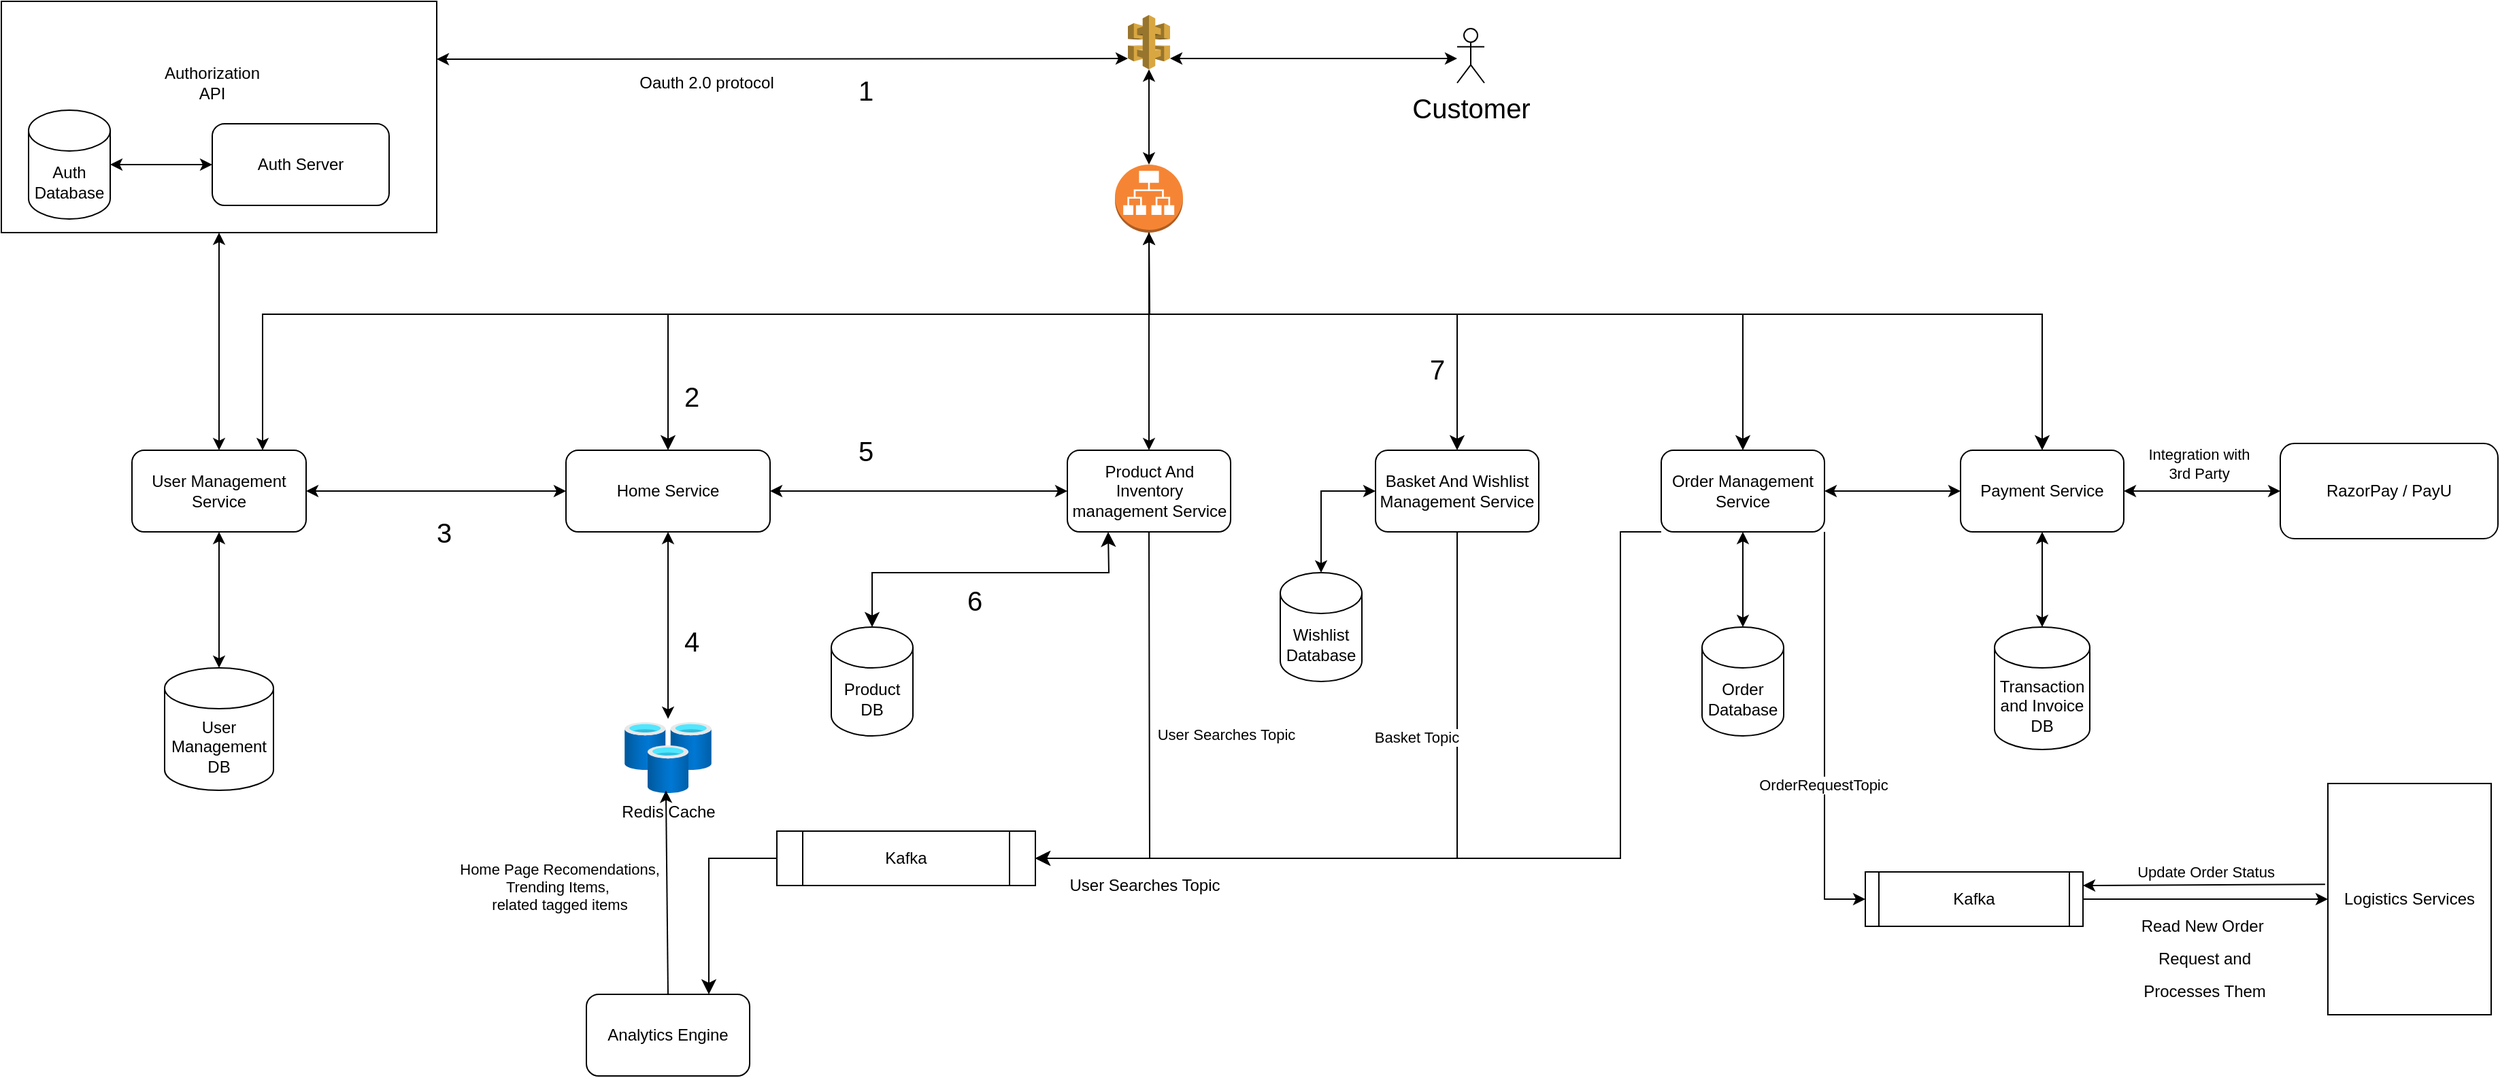<mxfile version="20.8.18" type="github">
  <diagram id="kgpKYQtTHZ0yAKxKKP6v" name="Page-1">
    <mxGraphModel dx="2440" dy="860" grid="1" gridSize="10" guides="1" tooltips="1" connect="1" arrows="1" fold="1" page="1" pageScale="1" pageWidth="850" pageHeight="1100" math="0" shadow="0">
      <root>
        <mxCell id="0" />
        <mxCell id="1" parent="0" />
        <mxCell id="Ht2DcV2oqB-h3OpvBvaP-56" value="" style="rounded=0;whiteSpace=wrap;html=1;points=[[0,0,0,0,0],[0,0.25,0,0,0],[0,0.5,0,0,0],[0,0.75,0,0,0],[0,1,0,0,0],[0.25,0,0,0,0],[0.25,1,0,0,0],[0.5,0,0,0,0],[0.5,1,0,0,0],[0.75,0,0,0,0],[0.75,1,0,0,0],[1,0,0,0,0],[1,0.25,0,0,0],[1,0.5,0,0,0],[1,0.75,0,0,0],[1,1,0,0,0]];" parent="1" vertex="1">
          <mxGeometry x="-400" y="160" width="320" height="170" as="geometry" />
        </mxCell>
        <mxCell id="Ht2DcV2oqB-h3OpvBvaP-3" value="" style="outlineConnect=0;dashed=0;verticalLabelPosition=bottom;verticalAlign=top;align=center;html=1;shape=mxgraph.aws3.api_gateway;fillColor=#D9A741;gradientColor=none;" parent="1" vertex="1">
          <mxGeometry x="428" y="170" width="31" height="40" as="geometry" />
        </mxCell>
        <mxCell id="Ht2DcV2oqB-h3OpvBvaP-4" value="" style="outlineConnect=0;dashed=0;verticalLabelPosition=bottom;verticalAlign=top;align=center;html=1;shape=mxgraph.aws3.application_load_balancer;fillColor=#F58534;gradientColor=none;" parent="1" vertex="1">
          <mxGeometry x="418.5" y="280" width="50" height="50" as="geometry" />
        </mxCell>
        <mxCell id="Ht2DcV2oqB-h3OpvBvaP-6" value="" style="endArrow=classic;startArrow=classic;html=1;rounded=0;entryX=0.5;entryY=1;entryDx=0;entryDy=0;entryPerimeter=0;exitX=0.5;exitY=0;exitDx=0;exitDy=0;exitPerimeter=0;" parent="1" source="Ht2DcV2oqB-h3OpvBvaP-4" target="Ht2DcV2oqB-h3OpvBvaP-3" edge="1">
          <mxGeometry width="50" height="50" relative="1" as="geometry">
            <mxPoint x="400" y="330" as="sourcePoint" />
            <mxPoint x="450" y="280" as="targetPoint" />
          </mxGeometry>
        </mxCell>
        <mxCell id="Ht2DcV2oqB-h3OpvBvaP-8" value="" style="endArrow=classic;startArrow=classic;html=1;rounded=0;entryX=0;entryY=0.8;entryDx=0;entryDy=0;entryPerimeter=0;exitX=1;exitY=0.25;exitDx=0;exitDy=0;exitPerimeter=0;" parent="1" source="Ht2DcV2oqB-h3OpvBvaP-56" target="Ht2DcV2oqB-h3OpvBvaP-3" edge="1">
          <mxGeometry width="50" height="50" relative="1" as="geometry">
            <mxPoint x="-190" y="325" as="sourcePoint" />
            <mxPoint x="450" y="280" as="targetPoint" />
          </mxGeometry>
        </mxCell>
        <mxCell id="Ht2DcV2oqB-h3OpvBvaP-9" value="Oauth 2.0 protocol" style="text;html=1;align=center;verticalAlign=middle;resizable=0;points=[];autosize=1;strokeColor=none;fillColor=none;" parent="1" vertex="1">
          <mxGeometry x="58" y="205" width="120" height="30" as="geometry" />
        </mxCell>
        <mxCell id="Ht2DcV2oqB-h3OpvBvaP-11" value="1" style="text;html=1;align=center;verticalAlign=middle;resizable=0;points=[];autosize=1;strokeColor=none;fillColor=none;strokeWidth=1;fontSize=20;" parent="1" vertex="1">
          <mxGeometry x="220" y="205" width="30" height="40" as="geometry" />
        </mxCell>
        <mxCell id="Ht2DcV2oqB-h3OpvBvaP-12" value="User Management Service" style="rounded=1;whiteSpace=wrap;html=1;" parent="1" vertex="1">
          <mxGeometry x="-304" y="490" width="128" height="60" as="geometry" />
        </mxCell>
        <mxCell id="Ht2DcV2oqB-h3OpvBvaP-16" value="Product And Inventory management Service" style="rounded=1;whiteSpace=wrap;html=1;" parent="1" vertex="1">
          <mxGeometry x="383.5" y="490" width="120" height="60" as="geometry" />
        </mxCell>
        <mxCell id="Ht2DcV2oqB-h3OpvBvaP-17" value="Basket And Wishlist Management Service" style="rounded=1;whiteSpace=wrap;html=1;" parent="1" vertex="1">
          <mxGeometry x="610" y="490" width="120" height="60" as="geometry" />
        </mxCell>
        <mxCell id="Ht2DcV2oqB-h3OpvBvaP-18" value="Payment Service" style="rounded=1;whiteSpace=wrap;html=1;" parent="1" vertex="1">
          <mxGeometry x="1040" y="490" width="120" height="60" as="geometry" />
        </mxCell>
        <mxCell id="Ht2DcV2oqB-h3OpvBvaP-46" style="edgeStyle=orthogonalEdgeStyle;rounded=0;orthogonalLoop=1;jettySize=auto;html=1;exitX=1;exitY=1;exitDx=0;exitDy=0;entryX=0;entryY=0.5;entryDx=0;entryDy=0;" parent="1" source="Ht2DcV2oqB-h3OpvBvaP-19" target="Ht2DcV2oqB-h3OpvBvaP-45" edge="1">
          <mxGeometry relative="1" as="geometry">
            <Array as="points">
              <mxPoint x="940" y="820" />
            </Array>
          </mxGeometry>
        </mxCell>
        <mxCell id="Ht2DcV2oqB-h3OpvBvaP-78" value="OrderRequestTopic" style="edgeLabel;html=1;align=center;verticalAlign=middle;resizable=0;points=[];" parent="Ht2DcV2oqB-h3OpvBvaP-46" vertex="1" connectable="0">
          <mxGeometry x="0.237" y="-1" relative="1" as="geometry">
            <mxPoint as="offset" />
          </mxGeometry>
        </mxCell>
        <mxCell id="Ht2DcV2oqB-h3OpvBvaP-19" value="Order Management Service" style="rounded=1;whiteSpace=wrap;html=1;" parent="1" vertex="1">
          <mxGeometry x="820" y="490" width="120" height="60" as="geometry" />
        </mxCell>
        <mxCell id="Ht2DcV2oqB-h3OpvBvaP-20" value="Analytics Engine" style="rounded=1;whiteSpace=wrap;html=1;" parent="1" vertex="1">
          <mxGeometry x="30" y="890" width="120" height="60" as="geometry" />
        </mxCell>
        <mxCell id="Ht2DcV2oqB-h3OpvBvaP-22" value="Kafka" style="shape=process;whiteSpace=wrap;html=1;backgroundOutline=1;" parent="1" vertex="1">
          <mxGeometry x="170" y="770" width="190" height="40" as="geometry" />
        </mxCell>
        <mxCell id="Ht2DcV2oqB-h3OpvBvaP-27" value="" style="edgeStyle=segmentEdgeStyle;endArrow=classic;html=1;curved=0;rounded=0;endSize=8;startSize=8;sourcePerimeterSpacing=0;targetPerimeterSpacing=0;exitX=0.5;exitY=1;exitDx=0;exitDy=0;exitPerimeter=0;entryX=0.5;entryY=0;entryDx=0;entryDy=0;" parent="1" source="Ht2DcV2oqB-h3OpvBvaP-4" target="Ht2DcV2oqB-h3OpvBvaP-19" edge="1">
          <mxGeometry width="100" relative="1" as="geometry">
            <mxPoint x="510" y="340" as="sourcePoint" />
            <mxPoint x="610" y="380" as="targetPoint" />
            <Array as="points">
              <mxPoint x="444" y="390" />
              <mxPoint x="880" y="390" />
            </Array>
          </mxGeometry>
        </mxCell>
        <mxCell id="Ht2DcV2oqB-h3OpvBvaP-29" value="" style="edgeStyle=segmentEdgeStyle;endArrow=classic;html=1;curved=0;rounded=0;endSize=8;startSize=8;sourcePerimeterSpacing=0;targetPerimeterSpacing=0;exitX=0.5;exitY=1;exitDx=0;exitDy=0;exitPerimeter=0;entryX=0.5;entryY=0;entryDx=0;entryDy=0;" parent="1" source="Ht2DcV2oqB-h3OpvBvaP-4" target="Ht2DcV2oqB-h3OpvBvaP-17" edge="1">
          <mxGeometry width="100" relative="1" as="geometry">
            <mxPoint x="850" y="340" as="sourcePoint" />
            <mxPoint x="950" y="380" as="targetPoint" />
            <Array as="points">
              <mxPoint x="444" y="390" />
              <mxPoint x="670" y="390" />
            </Array>
          </mxGeometry>
        </mxCell>
        <mxCell id="Ht2DcV2oqB-h3OpvBvaP-31" value="" style="edgeStyle=segmentEdgeStyle;endArrow=classic;html=1;curved=0;rounded=0;endSize=8;startSize=8;sourcePerimeterSpacing=0;targetPerimeterSpacing=0;exitX=0.5;exitY=1;exitDx=0;exitDy=0;entryX=1;entryY=0.5;entryDx=0;entryDy=0;" parent="1" source="Ht2DcV2oqB-h3OpvBvaP-17" target="Ht2DcV2oqB-h3OpvBvaP-22" edge="1">
          <mxGeometry width="100" relative="1" as="geometry">
            <mxPoint x="800" y="580" as="sourcePoint" />
            <mxPoint x="470" y="730" as="targetPoint" />
            <Array as="points">
              <mxPoint x="670" y="790" />
            </Array>
          </mxGeometry>
        </mxCell>
        <mxCell id="Ht2DcV2oqB-h3OpvBvaP-69" value="Basket Topic" style="edgeLabel;html=1;align=center;verticalAlign=middle;resizable=0;points=[];rotation=0;" parent="Ht2DcV2oqB-h3OpvBvaP-31" vertex="1" connectable="0">
          <mxGeometry x="-0.799" y="-1" relative="1" as="geometry">
            <mxPoint x="-29" y="95" as="offset" />
          </mxGeometry>
        </mxCell>
        <mxCell id="Ht2DcV2oqB-h3OpvBvaP-35" value="User Searches Topic" style="endArrow=classic;html=1;rounded=0;exitX=0.5;exitY=1;exitDx=0;exitDy=0;entryX=1;entryY=0.5;entryDx=0;entryDy=0;" parent="1" source="Ht2DcV2oqB-h3OpvBvaP-16" target="Ht2DcV2oqB-h3OpvBvaP-22" edge="1">
          <mxGeometry x="-0.073" y="56" width="50" height="50" relative="1" as="geometry">
            <mxPoint x="320" y="550" as="sourcePoint" />
            <mxPoint x="370" y="500" as="targetPoint" />
            <Array as="points">
              <mxPoint x="444" y="790" />
            </Array>
            <mxPoint y="-1" as="offset" />
          </mxGeometry>
        </mxCell>
        <mxCell id="Ht2DcV2oqB-h3OpvBvaP-37" value="" style="edgeStyle=segmentEdgeStyle;endArrow=classic;html=1;curved=0;rounded=0;endSize=8;startSize=8;sourcePerimeterSpacing=0;targetPerimeterSpacing=0;entryX=0.75;entryY=0;entryDx=0;entryDy=0;exitX=0;exitY=0.5;exitDx=0;exitDy=0;" parent="1" source="Ht2DcV2oqB-h3OpvBvaP-22" target="Ht2DcV2oqB-h3OpvBvaP-20" edge="1">
          <mxGeometry width="100" relative="1" as="geometry">
            <mxPoint x="310" y="920" as="sourcePoint" />
            <mxPoint x="410" y="960" as="targetPoint" />
            <Array as="points">
              <mxPoint x="120" y="790" />
            </Array>
          </mxGeometry>
        </mxCell>
        <mxCell id="Ht2DcV2oqB-h3OpvBvaP-38" value="Redis Cache" style="aspect=fixed;html=1;points=[];align=center;image;fontSize=12;image=img/lib/azure2/databases/Cache_Redis.svg;" parent="1" vertex="1">
          <mxGeometry x="58" y="690" width="64" height="52" as="geometry" />
        </mxCell>
        <mxCell id="Ht2DcV2oqB-h3OpvBvaP-39" value="Home Page Recomendations,&lt;br&gt;Trending Items,&amp;nbsp;&lt;br&gt;related tagged items" style="endArrow=classic;html=1;rounded=0;exitX=0.5;exitY=0;exitDx=0;exitDy=0;entryX=0.476;entryY=0.965;entryDx=0;entryDy=0;entryPerimeter=0;" parent="1" source="Ht2DcV2oqB-h3OpvBvaP-20" target="Ht2DcV2oqB-h3OpvBvaP-38" edge="1">
          <mxGeometry x="0.079" y="79" width="50" height="50" relative="1" as="geometry">
            <mxPoint x="320" y="550" as="sourcePoint" />
            <mxPoint x="370" y="500" as="targetPoint" />
            <mxPoint y="1" as="offset" />
          </mxGeometry>
        </mxCell>
        <mxCell id="Ht2DcV2oqB-h3OpvBvaP-42" value="User Management DB" style="shape=cylinder3;whiteSpace=wrap;html=1;boundedLbl=1;backgroundOutline=1;size=15;" parent="1" vertex="1">
          <mxGeometry x="-280" y="650" width="80" height="90" as="geometry" />
        </mxCell>
        <mxCell id="Ht2DcV2oqB-h3OpvBvaP-43" value="Order Database" style="shape=cylinder3;whiteSpace=wrap;html=1;boundedLbl=1;backgroundOutline=1;size=15;" parent="1" vertex="1">
          <mxGeometry x="850" y="620" width="60" height="80" as="geometry" />
        </mxCell>
        <mxCell id="Ht2DcV2oqB-h3OpvBvaP-44" value="" style="endArrow=classic;startArrow=classic;html=1;rounded=0;entryX=0.5;entryY=1;entryDx=0;entryDy=0;exitX=0.5;exitY=0;exitDx=0;exitDy=0;exitPerimeter=0;" parent="1" source="Ht2DcV2oqB-h3OpvBvaP-43" target="Ht2DcV2oqB-h3OpvBvaP-19" edge="1">
          <mxGeometry width="50" height="50" relative="1" as="geometry">
            <mxPoint x="320" y="540" as="sourcePoint" />
            <mxPoint x="370" y="490" as="targetPoint" />
          </mxGeometry>
        </mxCell>
        <mxCell id="Ht2DcV2oqB-h3OpvBvaP-45" value="Kafka" style="shape=process;whiteSpace=wrap;html=1;backgroundOutline=1;size=0.062;" parent="1" vertex="1">
          <mxGeometry x="970" y="800" width="160" height="40" as="geometry" />
        </mxCell>
        <mxCell id="Ht2DcV2oqB-h3OpvBvaP-48" value="RazorPay / PayU" style="rounded=1;whiteSpace=wrap;html=1;" parent="1" vertex="1">
          <mxGeometry x="1275" y="485" width="160" height="70" as="geometry" />
        </mxCell>
        <mxCell id="Ht2DcV2oqB-h3OpvBvaP-58" value="Auth Database" style="shape=cylinder3;whiteSpace=wrap;html=1;boundedLbl=1;backgroundOutline=1;size=15;" parent="1" vertex="1">
          <mxGeometry x="-380" y="240" width="60" height="80" as="geometry" />
        </mxCell>
        <mxCell id="Ht2DcV2oqB-h3OpvBvaP-59" value="" style="endArrow=classic;startArrow=classic;html=1;rounded=0;exitX=1;exitY=0.5;exitDx=0;exitDy=0;exitPerimeter=0;entryX=0;entryY=0.5;entryDx=0;entryDy=0;" parent="1" source="Ht2DcV2oqB-h3OpvBvaP-58" target="Ht2DcV2oqB-h3OpvBvaP-57" edge="1">
          <mxGeometry width="50" height="50" relative="1" as="geometry">
            <mxPoint x="490" y="290" as="sourcePoint" />
            <mxPoint x="540" y="240" as="targetPoint" />
            <Array as="points">
              <mxPoint x="-320" y="280" />
            </Array>
          </mxGeometry>
        </mxCell>
        <mxCell id="Ht2DcV2oqB-h3OpvBvaP-57" value="Auth Server" style="rounded=1;whiteSpace=wrap;html=1;" parent="1" vertex="1">
          <mxGeometry x="-245" y="250" width="130" height="60" as="geometry" />
        </mxCell>
        <mxCell id="Ht2DcV2oqB-h3OpvBvaP-60" value="Integration with &lt;br&gt;3rd Party" style="endArrow=classic;startArrow=classic;html=1;rounded=0;entryX=0;entryY=0.5;entryDx=0;entryDy=0;exitX=1;exitY=0.5;exitDx=0;exitDy=0;" parent="1" source="Ht2DcV2oqB-h3OpvBvaP-18" target="Ht2DcV2oqB-h3OpvBvaP-48" edge="1">
          <mxGeometry x="-0.067" y="20" width="50" height="50" relative="1" as="geometry">
            <mxPoint x="1030" y="500" as="sourcePoint" />
            <mxPoint x="1080" y="450" as="targetPoint" />
            <mxPoint x="1" as="offset" />
          </mxGeometry>
        </mxCell>
        <mxCell id="Ht2DcV2oqB-h3OpvBvaP-61" value="Transaction and Invoice DB" style="shape=cylinder3;whiteSpace=wrap;html=1;boundedLbl=1;backgroundOutline=1;size=15;" parent="1" vertex="1">
          <mxGeometry x="1065" y="620" width="70" height="90" as="geometry" />
        </mxCell>
        <mxCell id="Ht2DcV2oqB-h3OpvBvaP-62" value="" style="endArrow=classic;startArrow=classic;html=1;rounded=0;entryX=0.5;entryY=1;entryDx=0;entryDy=0;exitX=0.5;exitY=0;exitDx=0;exitDy=0;exitPerimeter=0;" parent="1" source="Ht2DcV2oqB-h3OpvBvaP-61" target="Ht2DcV2oqB-h3OpvBvaP-18" edge="1">
          <mxGeometry width="50" height="50" relative="1" as="geometry">
            <mxPoint x="1030" y="500" as="sourcePoint" />
            <mxPoint x="1080" y="450" as="targetPoint" />
          </mxGeometry>
        </mxCell>
        <mxCell id="Ht2DcV2oqB-h3OpvBvaP-63" value="" style="edgeStyle=segmentEdgeStyle;endArrow=classic;html=1;curved=0;rounded=0;endSize=8;startSize=8;sourcePerimeterSpacing=0;targetPerimeterSpacing=0;exitX=0.5;exitY=1;exitDx=0;exitDy=0;exitPerimeter=0;entryX=0.5;entryY=0;entryDx=0;entryDy=0;" parent="1" source="Ht2DcV2oqB-h3OpvBvaP-4" target="Ht2DcV2oqB-h3OpvBvaP-18" edge="1">
          <mxGeometry width="100" relative="1" as="geometry">
            <mxPoint x="960" y="260" as="sourcePoint" />
            <mxPoint x="1060" y="300" as="targetPoint" />
            <Array as="points">
              <mxPoint x="444" y="390" />
              <mxPoint x="1100" y="390" />
            </Array>
          </mxGeometry>
        </mxCell>
        <mxCell id="Ht2DcV2oqB-h3OpvBvaP-64" value="" style="endArrow=classic;startArrow=classic;html=1;rounded=0;entryX=0.5;entryY=1;entryDx=0;entryDy=0;entryPerimeter=0;exitX=0.5;exitY=0;exitDx=0;exitDy=0;" parent="1" source="Ht2DcV2oqB-h3OpvBvaP-16" target="Ht2DcV2oqB-h3OpvBvaP-4" edge="1">
          <mxGeometry width="50" height="50" relative="1" as="geometry">
            <mxPoint x="480" y="490" as="sourcePoint" />
            <mxPoint x="530" y="440" as="targetPoint" />
          </mxGeometry>
        </mxCell>
        <mxCell id="Ht2DcV2oqB-h3OpvBvaP-65" value="" style="endArrow=classic;startArrow=classic;html=1;rounded=0;entryX=0;entryY=0.5;entryDx=0;entryDy=0;exitX=1;exitY=0.5;exitDx=0;exitDy=0;" parent="1" source="Ht2DcV2oqB-h3OpvBvaP-19" target="Ht2DcV2oqB-h3OpvBvaP-18" edge="1">
          <mxGeometry width="50" height="50" relative="1" as="geometry">
            <mxPoint x="810" y="490" as="sourcePoint" />
            <mxPoint x="860" y="440" as="targetPoint" />
          </mxGeometry>
        </mxCell>
        <mxCell id="Ht2DcV2oqB-h3OpvBvaP-66" value="" style="edgeStyle=segmentEdgeStyle;endArrow=classic;html=1;curved=0;rounded=0;endSize=8;startSize=8;sourcePerimeterSpacing=0;targetPerimeterSpacing=0;exitX=0;exitY=1;exitDx=0;exitDy=0;entryX=1;entryY=0.5;entryDx=0;entryDy=0;" parent="1" source="Ht2DcV2oqB-h3OpvBvaP-19" target="Ht2DcV2oqB-h3OpvBvaP-22" edge="1">
          <mxGeometry width="100" relative="1" as="geometry">
            <mxPoint x="720" y="850" as="sourcePoint" />
            <mxPoint x="820" y="890" as="targetPoint" />
            <Array as="points">
              <mxPoint x="790" y="550" />
              <mxPoint x="790" y="790" />
            </Array>
          </mxGeometry>
        </mxCell>
        <mxCell id="Ht2DcV2oqB-h3OpvBvaP-67" value="User Searches Topic" style="text;html=1;align=center;verticalAlign=middle;resizable=0;points=[];autosize=1;strokeColor=none;fillColor=none;" parent="1" vertex="1">
          <mxGeometry x="375" y="795" width="130" height="30" as="geometry" />
        </mxCell>
        <mxCell id="Ht2DcV2oqB-h3OpvBvaP-70" value="" style="endArrow=classic;startArrow=classic;html=1;rounded=0;exitX=0.5;exitY=0;exitDx=0;exitDy=0;exitPerimeter=0;entryX=0.5;entryY=1;entryDx=0;entryDy=0;" parent="1" source="Ht2DcV2oqB-h3OpvBvaP-42" target="Ht2DcV2oqB-h3OpvBvaP-12" edge="1">
          <mxGeometry width="50" height="50" relative="1" as="geometry">
            <mxPoint x="680" y="530" as="sourcePoint" />
            <mxPoint x="730" y="480" as="targetPoint" />
          </mxGeometry>
        </mxCell>
        <mxCell id="Ht2DcV2oqB-h3OpvBvaP-72" value="" style="endArrow=classic;startArrow=classic;html=1;rounded=0;movable=1;resizable=1;rotatable=1;deletable=1;editable=1;locked=0;connectable=1;exitX=0.5;exitY=1;exitDx=0;exitDy=0;exitPerimeter=0;entryX=0.5;entryY=0;entryDx=0;entryDy=0;" parent="1" source="Ht2DcV2oqB-h3OpvBvaP-56" target="Ht2DcV2oqB-h3OpvBvaP-12" edge="1">
          <mxGeometry width="50" height="50" relative="1" as="geometry">
            <mxPoint x="-40" y="525" as="sourcePoint" />
            <mxPoint x="-240" y="540" as="targetPoint" />
          </mxGeometry>
        </mxCell>
        <mxCell id="Ht2DcV2oqB-h3OpvBvaP-75" value="Logistics Services" style="rounded=0;whiteSpace=wrap;html=1;" parent="1" vertex="1">
          <mxGeometry x="1310" y="735" width="120" height="170" as="geometry" />
        </mxCell>
        <mxCell id="Ht2DcV2oqB-h3OpvBvaP-84" value="Update Order Status" style="endArrow=classic;html=1;rounded=0;entryX=1;entryY=0.25;entryDx=0;entryDy=0;exitX=-0.017;exitY=0.436;exitDx=0;exitDy=0;exitPerimeter=0;" parent="1" source="Ht2DcV2oqB-h3OpvBvaP-75" target="Ht2DcV2oqB-h3OpvBvaP-45" edge="1">
          <mxGeometry x="-0.009" y="-10" width="50" height="50" relative="1" as="geometry">
            <mxPoint x="1130" y="720" as="sourcePoint" />
            <mxPoint x="1180" y="670" as="targetPoint" />
            <mxPoint as="offset" />
          </mxGeometry>
        </mxCell>
        <mxCell id="Ht2DcV2oqB-h3OpvBvaP-87" value="Authorization API" style="text;html=1;strokeColor=none;fillColor=none;align=center;verticalAlign=middle;whiteSpace=wrap;rounded=0;" parent="1" vertex="1">
          <mxGeometry x="-275" y="205" width="60" height="30" as="geometry" />
        </mxCell>
        <mxCell id="Ht2DcV2oqB-h3OpvBvaP-88" value="Product DB" style="shape=cylinder3;whiteSpace=wrap;html=1;boundedLbl=1;backgroundOutline=1;size=15;" parent="1" vertex="1">
          <mxGeometry x="210" y="620" width="60" height="80" as="geometry" />
        </mxCell>
        <mxCell id="Ht2DcV2oqB-h3OpvBvaP-92" value="" style="edgeStyle=none;orthogonalLoop=1;jettySize=auto;html=1;endArrow=classic;startArrow=classic;endSize=8;startSize=8;rounded=0;entryX=0.25;entryY=1;entryDx=0;entryDy=0;exitX=0.5;exitY=0;exitDx=0;exitDy=0;exitPerimeter=0;" parent="1" source="Ht2DcV2oqB-h3OpvBvaP-88" target="Ht2DcV2oqB-h3OpvBvaP-16" edge="1">
          <mxGeometry width="100" relative="1" as="geometry">
            <mxPoint x="510" y="970" as="sourcePoint" />
            <mxPoint x="610" y="970" as="targetPoint" />
            <Array as="points">
              <mxPoint x="240" y="580" />
              <mxPoint x="320" y="580" />
              <mxPoint x="414" y="580" />
            </Array>
          </mxGeometry>
        </mxCell>
        <mxCell id="Ht2DcV2oqB-h3OpvBvaP-93" value="Wishlist&lt;br&gt;Database" style="shape=cylinder3;whiteSpace=wrap;html=1;boundedLbl=1;backgroundOutline=1;size=15;" parent="1" vertex="1">
          <mxGeometry x="540" y="580" width="60" height="80" as="geometry" />
        </mxCell>
        <mxCell id="Ht2DcV2oqB-h3OpvBvaP-94" style="edgeStyle=orthogonalEdgeStyle;rounded=0;orthogonalLoop=1;jettySize=auto;html=1;exitX=0.5;exitY=1;exitDx=0;exitDy=0;exitPerimeter=0;" parent="1" source="Ht2DcV2oqB-h3OpvBvaP-56" target="Ht2DcV2oqB-h3OpvBvaP-56" edge="1">
          <mxGeometry relative="1" as="geometry" />
        </mxCell>
        <mxCell id="Ht2DcV2oqB-h3OpvBvaP-97" value="Home Service" style="rounded=1;whiteSpace=wrap;html=1;" parent="1" vertex="1">
          <mxGeometry x="15" y="490" width="150" height="60" as="geometry" />
        </mxCell>
        <mxCell id="Ht2DcV2oqB-h3OpvBvaP-101" value="" style="endArrow=classic;startArrow=classic;html=1;rounded=0;exitX=1;exitY=0.5;exitDx=0;exitDy=0;entryX=0;entryY=0.5;entryDx=0;entryDy=0;" parent="1" source="Ht2DcV2oqB-h3OpvBvaP-97" target="Ht2DcV2oqB-h3OpvBvaP-16" edge="1">
          <mxGeometry width="50" height="50" relative="1" as="geometry">
            <mxPoint x="420" y="590" as="sourcePoint" />
            <mxPoint x="470" y="540" as="targetPoint" />
          </mxGeometry>
        </mxCell>
        <mxCell id="Ht2DcV2oqB-h3OpvBvaP-103" value="2" style="text;html=1;align=center;verticalAlign=middle;resizable=0;points=[];autosize=1;strokeColor=none;fillColor=none;strokeWidth=1;fontSize=20;" parent="1" vertex="1">
          <mxGeometry x="92" y="430" width="30" height="40" as="geometry" />
        </mxCell>
        <mxCell id="Ht2DcV2oqB-h3OpvBvaP-104" value="3" style="text;html=1;align=center;verticalAlign=middle;resizable=0;points=[];autosize=1;strokeColor=none;fillColor=none;strokeWidth=1;fontSize=20;" parent="1" vertex="1">
          <mxGeometry x="-90" y="530" width="30" height="40" as="geometry" />
        </mxCell>
        <mxCell id="Ht2DcV2oqB-h3OpvBvaP-105" value="4" style="text;html=1;align=center;verticalAlign=middle;resizable=0;points=[];autosize=1;strokeColor=none;fillColor=none;strokeWidth=1;fontSize=20;" parent="1" vertex="1">
          <mxGeometry x="92" y="610" width="30" height="40" as="geometry" />
        </mxCell>
        <mxCell id="Ht2DcV2oqB-h3OpvBvaP-106" value="5" style="text;html=1;align=center;verticalAlign=middle;resizable=0;points=[];autosize=1;strokeColor=none;fillColor=none;strokeWidth=1;fontSize=20;" parent="1" vertex="1">
          <mxGeometry x="220" y="470" width="30" height="40" as="geometry" />
        </mxCell>
        <mxCell id="Ht2DcV2oqB-h3OpvBvaP-107" value="6" style="text;html=1;align=center;verticalAlign=middle;resizable=0;points=[];autosize=1;strokeColor=none;fillColor=none;strokeWidth=1;fontSize=20;" parent="1" vertex="1">
          <mxGeometry x="300" y="580" width="30" height="40" as="geometry" />
        </mxCell>
        <mxCell id="Ht2DcV2oqB-h3OpvBvaP-108" value="" style="endArrow=classic;startArrow=classic;html=1;rounded=0;fontSize=20;exitX=0.5;exitY=0;exitDx=0;exitDy=0;exitPerimeter=0;entryX=0;entryY=0.5;entryDx=0;entryDy=0;" parent="1" source="Ht2DcV2oqB-h3OpvBvaP-93" target="Ht2DcV2oqB-h3OpvBvaP-17" edge="1">
          <mxGeometry width="50" height="50" relative="1" as="geometry">
            <mxPoint x="490" y="470" as="sourcePoint" />
            <mxPoint x="540" y="420" as="targetPoint" />
            <Array as="points">
              <mxPoint x="570" y="520" />
            </Array>
          </mxGeometry>
        </mxCell>
        <mxCell id="Ht2DcV2oqB-h3OpvBvaP-109" value="7" style="text;html=1;align=center;verticalAlign=middle;resizable=0;points=[];autosize=1;strokeColor=none;fillColor=none;strokeWidth=1;fontSize=20;" parent="1" vertex="1">
          <mxGeometry x="640" y="410" width="30" height="40" as="geometry" />
        </mxCell>
        <mxCell id="Ht2DcV2oqB-h3OpvBvaP-110" value="Customer" style="shape=umlActor;verticalLabelPosition=bottom;verticalAlign=top;html=1;outlineConnect=0;strokeWidth=1;fontSize=20;" parent="1" vertex="1">
          <mxGeometry x="670" y="180" width="20" height="40" as="geometry" />
        </mxCell>
        <mxCell id="Ht2DcV2oqB-h3OpvBvaP-116" value="" style="endArrow=classic;startArrow=classic;html=1;rounded=0;fontSize=20;entryX=1;entryY=0.8;entryDx=0;entryDy=0;entryPerimeter=0;" parent="1" edge="1" target="Ht2DcV2oqB-h3OpvBvaP-3">
          <mxGeometry width="50" height="50" relative="1" as="geometry">
            <mxPoint x="670" y="202" as="sourcePoint" />
            <mxPoint x="500" y="190" as="targetPoint" />
          </mxGeometry>
        </mxCell>
        <mxCell id="Ht2DcV2oqB-h3OpvBvaP-118" value="" style="endArrow=classic;startArrow=classic;html=1;rounded=0;fontSize=20;exitX=1;exitY=0.5;exitDx=0;exitDy=0;entryX=0;entryY=0.5;entryDx=0;entryDy=0;" parent="1" source="Ht2DcV2oqB-h3OpvBvaP-12" target="Ht2DcV2oqB-h3OpvBvaP-97" edge="1">
          <mxGeometry width="50" height="50" relative="1" as="geometry">
            <mxPoint x="420" y="550" as="sourcePoint" />
            <mxPoint x="-130" y="520" as="targetPoint" />
          </mxGeometry>
        </mxCell>
        <mxCell id="Ht2DcV2oqB-h3OpvBvaP-119" value="" style="endArrow=classic;startArrow=classic;html=1;rounded=0;fontSize=20;exitX=0.75;exitY=0;exitDx=0;exitDy=0;entryX=0.5;entryY=1;entryDx=0;entryDy=0;entryPerimeter=0;" parent="1" source="Ht2DcV2oqB-h3OpvBvaP-12" target="Ht2DcV2oqB-h3OpvBvaP-4" edge="1">
          <mxGeometry width="50" height="50" relative="1" as="geometry">
            <mxPoint x="420" y="550" as="sourcePoint" />
            <mxPoint x="470" y="500" as="targetPoint" />
            <Array as="points">
              <mxPoint x="-208" y="390" />
              <mxPoint x="444" y="390" />
            </Array>
          </mxGeometry>
        </mxCell>
        <mxCell id="Ht2DcV2oqB-h3OpvBvaP-122" value="" style="edgeStyle=segmentEdgeStyle;endArrow=classic;html=1;curved=0;rounded=0;endSize=8;startSize=8;sourcePerimeterSpacing=0;targetPerimeterSpacing=0;fontSize=20;exitX=0.5;exitY=1;exitDx=0;exitDy=0;exitPerimeter=0;entryX=0.5;entryY=0;entryDx=0;entryDy=0;" parent="1" source="Ht2DcV2oqB-h3OpvBvaP-4" target="Ht2DcV2oqB-h3OpvBvaP-97" edge="1">
          <mxGeometry width="100" relative="1" as="geometry">
            <mxPoint x="-340" y="760" as="sourcePoint" />
            <mxPoint x="-240" y="800" as="targetPoint" />
            <Array as="points">
              <mxPoint x="444" y="390" />
              <mxPoint x="90" y="390" />
            </Array>
          </mxGeometry>
        </mxCell>
        <mxCell id="Ht2DcV2oqB-h3OpvBvaP-123" value="" style="endArrow=classic;startArrow=classic;html=1;rounded=0;fontSize=20;exitX=0.5;exitY=-0.049;exitDx=0;exitDy=0;exitPerimeter=0;entryX=0.5;entryY=1;entryDx=0;entryDy=0;" parent="1" source="Ht2DcV2oqB-h3OpvBvaP-38" target="Ht2DcV2oqB-h3OpvBvaP-97" edge="1">
          <mxGeometry width="50" height="50" relative="1" as="geometry">
            <mxPoint x="420" y="550" as="sourcePoint" />
            <mxPoint x="470" y="500" as="targetPoint" />
          </mxGeometry>
        </mxCell>
        <mxCell id="Ht2DcV2oqB-h3OpvBvaP-124" value="&lt;font style=&quot;font-size: 12px;&quot;&gt;Read New Order&amp;nbsp;&lt;br&gt;Request and &lt;br&gt;Processes Them&lt;/font&gt;" style="endArrow=classic;html=1;rounded=0;fontSize=20;entryX=0;entryY=0.5;entryDx=0;entryDy=0;exitX=1;exitY=0.5;exitDx=0;exitDy=0;" parent="1" source="Ht2DcV2oqB-h3OpvBvaP-45" target="Ht2DcV2oqB-h3OpvBvaP-75" edge="1">
          <mxGeometry x="0.001" y="-40" width="50" height="50" relative="1" as="geometry">
            <mxPoint x="520" y="640" as="sourcePoint" />
            <mxPoint x="570" y="590" as="targetPoint" />
            <mxPoint x="-1" as="offset" />
          </mxGeometry>
        </mxCell>
      </root>
    </mxGraphModel>
  </diagram>
</mxfile>
